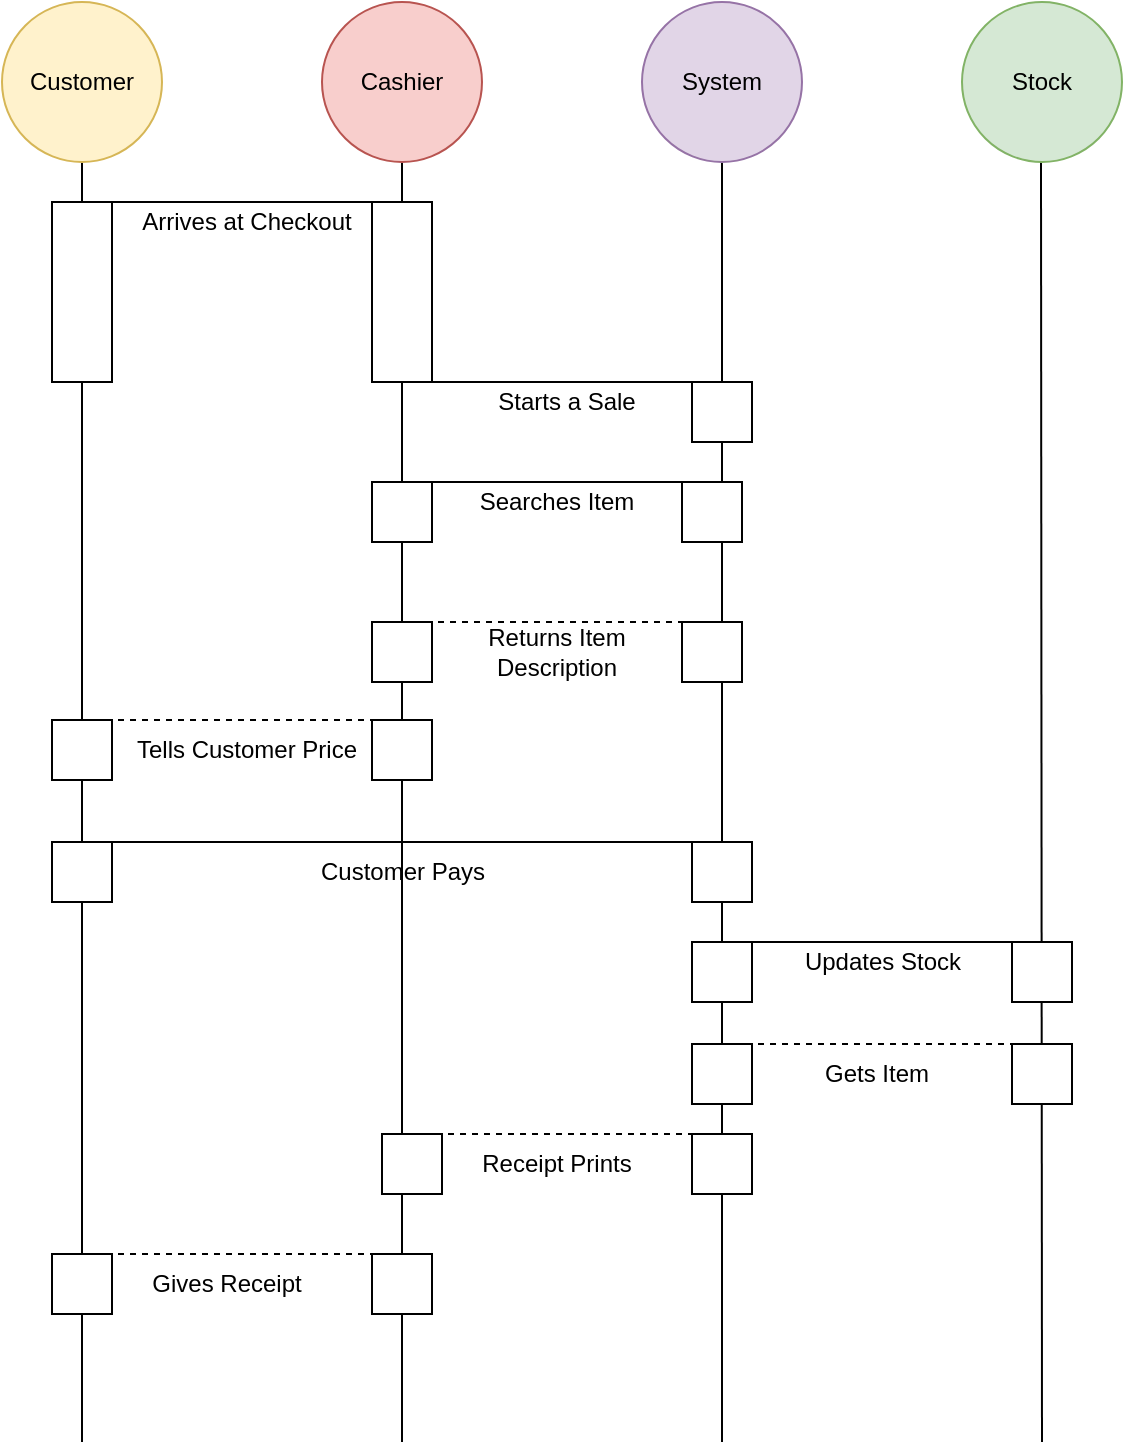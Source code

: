 <mxfile version="12.0.2" type="device" pages="1"><diagram id="sTyCRs8Sp7gGqvMXpAIh" name="Page-1"><mxGraphModel dx="446" dy="753" grid="1" gridSize="10" guides="1" tooltips="1" connect="1" arrows="1" fold="1" page="1" pageScale="1" pageWidth="827" pageHeight="1169" math="0" shadow="0"><root><mxCell id="0"/><mxCell id="1" parent="0"/><mxCell id="asDJdbcbNrK2m5gR84_x-78" value="" style="endArrow=none;html=1;entryX=0.5;entryY=1;entryDx=0;entryDy=0;" parent="1" edge="1"><mxGeometry width="50" height="50" relative="1" as="geometry"><mxPoint x="640" y="760" as="sourcePoint"/><mxPoint x="639.5" y="119" as="targetPoint"/></mxGeometry></mxCell><mxCell id="asDJdbcbNrK2m5gR84_x-76" value="" style="endArrow=none;html=1;entryX=0.5;entryY=1;entryDx=0;entryDy=0;" parent="1" edge="1"><mxGeometry width="50" height="50" relative="1" as="geometry"><mxPoint x="480" y="760" as="sourcePoint"/><mxPoint x="480" y="120" as="targetPoint"/></mxGeometry></mxCell><mxCell id="asDJdbcbNrK2m5gR84_x-75" value="" style="endArrow=none;html=1;entryX=0.5;entryY=1;entryDx=0;entryDy=0;" parent="1" edge="1"><mxGeometry width="50" height="50" relative="1" as="geometry"><mxPoint x="320" y="760" as="sourcePoint"/><mxPoint x="320" y="119" as="targetPoint"/></mxGeometry></mxCell><mxCell id="asDJdbcbNrK2m5gR84_x-74" value="" style="endArrow=none;html=1;entryX=0.5;entryY=1;entryDx=0;entryDy=0;" parent="1" target="asDJdbcbNrK2m5gR84_x-34" edge="1"><mxGeometry width="50" height="50" relative="1" as="geometry"><mxPoint x="160" y="760" as="sourcePoint"/><mxPoint x="200" y="620" as="targetPoint"/></mxGeometry></mxCell><mxCell id="asDJdbcbNrK2m5gR84_x-34" value="Customer" style="ellipse;whiteSpace=wrap;html=1;aspect=fixed;fillColor=#fff2cc;strokeColor=#d6b656;" parent="1" vertex="1"><mxGeometry x="120" y="40" width="80" height="80" as="geometry"/></mxCell><mxCell id="asDJdbcbNrK2m5gR84_x-36" value="Cashier" style="ellipse;whiteSpace=wrap;html=1;aspect=fixed;fillColor=#f8cecc;strokeColor=#b85450;" parent="1" vertex="1"><mxGeometry x="280" y="40" width="80" height="80" as="geometry"/></mxCell><mxCell id="asDJdbcbNrK2m5gR84_x-37" value="System" style="ellipse;whiteSpace=wrap;html=1;aspect=fixed;fillColor=#e1d5e7;strokeColor=#9673a6;" parent="1" vertex="1"><mxGeometry x="440" y="40" width="80" height="80" as="geometry"/></mxCell><mxCell id="asDJdbcbNrK2m5gR84_x-38" value="" style="rounded=0;whiteSpace=wrap;html=1;" parent="1" vertex="1"><mxGeometry x="145" y="140" width="30" height="90" as="geometry"/></mxCell><mxCell id="asDJdbcbNrK2m5gR84_x-40" value="" style="rounded=0;whiteSpace=wrap;html=1;" parent="1" vertex="1"><mxGeometry x="305" y="140" width="30" height="90" as="geometry"/></mxCell><mxCell id="asDJdbcbNrK2m5gR84_x-41" value="" style="endArrow=none;html=1;entryX=0.5;entryY=0;entryDx=0;entryDy=0;" parent="1" target="asDJdbcbNrK2m5gR84_x-40" edge="1"><mxGeometry width="50" height="50" relative="1" as="geometry"><mxPoint x="175" y="140" as="sourcePoint"/><mxPoint x="225" y="90" as="targetPoint"/></mxGeometry></mxCell><mxCell id="asDJdbcbNrK2m5gR84_x-42" value="Arrives at Checkout" style="text;html=1;strokeColor=none;fillColor=none;align=center;verticalAlign=middle;whiteSpace=wrap;rounded=0;" parent="1" vertex="1"><mxGeometry x="180" y="140" width="125" height="20" as="geometry"/></mxCell><mxCell id="asDJdbcbNrK2m5gR84_x-43" value="" style="rounded=0;whiteSpace=wrap;html=1;" parent="1" vertex="1"><mxGeometry x="465" y="230" width="30" height="30" as="geometry"/></mxCell><mxCell id="asDJdbcbNrK2m5gR84_x-44" value="" style="endArrow=none;html=1;entryX=0.5;entryY=0;entryDx=0;entryDy=0;" parent="1" target="asDJdbcbNrK2m5gR84_x-43" edge="1"><mxGeometry width="50" height="50" relative="1" as="geometry"><mxPoint x="335" y="230" as="sourcePoint"/><mxPoint x="385" y="180" as="targetPoint"/></mxGeometry></mxCell><mxCell id="asDJdbcbNrK2m5gR84_x-45" value="Starts a Sale" style="text;html=1;strokeColor=none;fillColor=none;align=center;verticalAlign=middle;whiteSpace=wrap;rounded=0;" parent="1" vertex="1"><mxGeometry x="340" y="230" width="125" height="20" as="geometry"/></mxCell><mxCell id="asDJdbcbNrK2m5gR84_x-46" value="" style="rounded=0;whiteSpace=wrap;html=1;" parent="1" vertex="1"><mxGeometry x="305" y="280" width="30" height="30" as="geometry"/></mxCell><mxCell id="asDJdbcbNrK2m5gR84_x-47" value="" style="rounded=0;whiteSpace=wrap;html=1;" parent="1" vertex="1"><mxGeometry x="460" y="280" width="30" height="30" as="geometry"/></mxCell><mxCell id="asDJdbcbNrK2m5gR84_x-48" value="Searches Item" style="text;html=1;strokeColor=none;fillColor=none;align=center;verticalAlign=middle;whiteSpace=wrap;rounded=0;" parent="1" vertex="1"><mxGeometry x="335" y="280" width="125" height="20" as="geometry"/></mxCell><mxCell id="asDJdbcbNrK2m5gR84_x-49" value="" style="endArrow=none;html=1;entryX=0.5;entryY=0;entryDx=0;entryDy=0;exitX=0.5;exitY=0;exitDx=0;exitDy=0;" parent="1" source="asDJdbcbNrK2m5gR84_x-46" target="asDJdbcbNrK2m5gR84_x-47" edge="1"><mxGeometry width="50" height="50" relative="1" as="geometry"><mxPoint x="335" y="285" as="sourcePoint"/><mxPoint x="480" y="285" as="targetPoint"/></mxGeometry></mxCell><mxCell id="asDJdbcbNrK2m5gR84_x-51" value="" style="rounded=0;whiteSpace=wrap;html=1;" parent="1" vertex="1"><mxGeometry x="305" y="350" width="30" height="30" as="geometry"/></mxCell><mxCell id="asDJdbcbNrK2m5gR84_x-52" value="" style="rounded=0;whiteSpace=wrap;html=1;" parent="1" vertex="1"><mxGeometry x="460" y="350" width="30" height="30" as="geometry"/></mxCell><mxCell id="asDJdbcbNrK2m5gR84_x-53" value="Returns Item Description" style="text;html=1;strokeColor=none;fillColor=none;align=center;verticalAlign=middle;whiteSpace=wrap;rounded=0;" parent="1" vertex="1"><mxGeometry x="335" y="355" width="125" height="20" as="geometry"/></mxCell><mxCell id="asDJdbcbNrK2m5gR84_x-55" value="" style="rounded=0;whiteSpace=wrap;html=1;" parent="1" vertex="1"><mxGeometry x="305" y="399" width="30" height="30" as="geometry"/></mxCell><mxCell id="asDJdbcbNrK2m5gR84_x-56" value="" style="rounded=0;whiteSpace=wrap;html=1;" parent="1" vertex="1"><mxGeometry x="145" y="399" width="30" height="30" as="geometry"/></mxCell><mxCell id="asDJdbcbNrK2m5gR84_x-58" value="" style="endArrow=none;dashed=1;html=1;entryX=0.5;entryY=0;entryDx=0;entryDy=0;exitX=0.5;exitY=0;exitDx=0;exitDy=0;" parent="1" source="asDJdbcbNrK2m5gR84_x-56" target="asDJdbcbNrK2m5gR84_x-55" edge="1"><mxGeometry width="50" height="50" relative="1" as="geometry"><mxPoint x="230" y="444" as="sourcePoint"/><mxPoint x="280" y="394" as="targetPoint"/></mxGeometry></mxCell><mxCell id="asDJdbcbNrK2m5gR84_x-59" value="&lt;div&gt;Tells Customer Price&lt;/div&gt;" style="text;html=1;strokeColor=none;fillColor=none;align=center;verticalAlign=middle;whiteSpace=wrap;rounded=0;" parent="1" vertex="1"><mxGeometry x="180" y="404" width="125" height="20" as="geometry"/></mxCell><mxCell id="asDJdbcbNrK2m5gR84_x-60" value="" style="endArrow=none;dashed=1;html=1;entryX=0.5;entryY=0;entryDx=0;entryDy=0;" parent="1" edge="1"><mxGeometry width="50" height="50" relative="1" as="geometry"><mxPoint x="320" y="350" as="sourcePoint"/><mxPoint x="475" y="350.0" as="targetPoint"/></mxGeometry></mxCell><mxCell id="asDJdbcbNrK2m5gR84_x-61" value="" style="rounded=0;whiteSpace=wrap;html=1;" parent="1" vertex="1"><mxGeometry x="145" y="460" width="30" height="30" as="geometry"/></mxCell><mxCell id="asDJdbcbNrK2m5gR84_x-62" value="" style="rounded=0;whiteSpace=wrap;html=1;" parent="1" vertex="1"><mxGeometry x="465" y="460" width="30" height="30" as="geometry"/></mxCell><mxCell id="asDJdbcbNrK2m5gR84_x-63" value="" style="endArrow=none;html=1;exitX=0.5;exitY=0;exitDx=0;exitDy=0;entryX=0.5;entryY=0;entryDx=0;entryDy=0;" parent="1" source="asDJdbcbNrK2m5gR84_x-61" target="asDJdbcbNrK2m5gR84_x-62" edge="1"><mxGeometry width="50" height="50" relative="1" as="geometry"><mxPoint x="120" y="560" as="sourcePoint"/><mxPoint x="170" y="510" as="targetPoint"/></mxGeometry></mxCell><mxCell id="asDJdbcbNrK2m5gR84_x-64" value="&lt;div&gt;Customer Pays&lt;br&gt;&lt;/div&gt;" style="text;html=1;strokeColor=none;fillColor=none;align=center;verticalAlign=middle;whiteSpace=wrap;rounded=0;" parent="1" vertex="1"><mxGeometry x="257.5" y="465" width="125" height="20" as="geometry"/></mxCell><mxCell id="asDJdbcbNrK2m5gR84_x-65" value="" style="rounded=0;whiteSpace=wrap;html=1;" parent="1" vertex="1"><mxGeometry x="465" y="606" width="30" height="30" as="geometry"/></mxCell><mxCell id="asDJdbcbNrK2m5gR84_x-66" value="" style="rounded=0;whiteSpace=wrap;html=1;" parent="1" vertex="1"><mxGeometry x="310" y="606" width="30" height="30" as="geometry"/></mxCell><mxCell id="asDJdbcbNrK2m5gR84_x-68" value="" style="endArrow=none;dashed=1;html=1;entryX=0.5;entryY=0;entryDx=0;entryDy=0;exitX=0.5;exitY=0;exitDx=0;exitDy=0;" parent="1" source="asDJdbcbNrK2m5gR84_x-66" target="asDJdbcbNrK2m5gR84_x-65" edge="1"><mxGeometry width="50" height="50" relative="1" as="geometry"><mxPoint x="377.5" y="656" as="sourcePoint"/><mxPoint x="427.5" y="606" as="targetPoint"/></mxGeometry></mxCell><mxCell id="asDJdbcbNrK2m5gR84_x-69" value="&lt;div&gt;Receipt Prints&lt;br&gt;&lt;/div&gt;" style="text;html=1;strokeColor=none;fillColor=none;align=center;verticalAlign=middle;whiteSpace=wrap;rounded=0;" parent="1" vertex="1"><mxGeometry x="335" y="611" width="125" height="20" as="geometry"/></mxCell><mxCell id="asDJdbcbNrK2m5gR84_x-70" value="" style="rounded=0;whiteSpace=wrap;html=1;" parent="1" vertex="1"><mxGeometry x="305" y="666" width="30" height="30" as="geometry"/></mxCell><mxCell id="asDJdbcbNrK2m5gR84_x-71" value="" style="rounded=0;whiteSpace=wrap;html=1;" parent="1" vertex="1"><mxGeometry x="145" y="666" width="30" height="30" as="geometry"/></mxCell><mxCell id="asDJdbcbNrK2m5gR84_x-72" value="" style="endArrow=none;dashed=1;html=1;entryX=0.5;entryY=0;entryDx=0;entryDy=0;exitX=0.5;exitY=0;exitDx=0;exitDy=0;" parent="1" source="asDJdbcbNrK2m5gR84_x-71" target="asDJdbcbNrK2m5gR84_x-70" edge="1"><mxGeometry width="50" height="50" relative="1" as="geometry"><mxPoint x="212.5" y="716" as="sourcePoint"/><mxPoint x="262.5" y="666" as="targetPoint"/></mxGeometry></mxCell><mxCell id="asDJdbcbNrK2m5gR84_x-73" value="Gives Receipt" style="text;html=1;strokeColor=none;fillColor=none;align=center;verticalAlign=middle;whiteSpace=wrap;rounded=0;" parent="1" vertex="1"><mxGeometry x="170" y="671" width="125" height="20" as="geometry"/></mxCell><mxCell id="asDJdbcbNrK2m5gR84_x-77" value="Stock" style="ellipse;whiteSpace=wrap;html=1;aspect=fixed;fillColor=#d5e8d4;strokeColor=#82b366;" parent="1" vertex="1"><mxGeometry x="600" y="40" width="80" height="80" as="geometry"/></mxCell><mxCell id="asDJdbcbNrK2m5gR84_x-79" value="" style="rounded=0;whiteSpace=wrap;html=1;" parent="1" vertex="1"><mxGeometry x="625" y="561" width="30" height="30" as="geometry"/></mxCell><mxCell id="asDJdbcbNrK2m5gR84_x-80" value="" style="rounded=0;whiteSpace=wrap;html=1;" parent="1" vertex="1"><mxGeometry x="465" y="561" width="30" height="30" as="geometry"/></mxCell><mxCell id="asDJdbcbNrK2m5gR84_x-81" value="" style="endArrow=none;dashed=1;html=1;entryX=0.5;entryY=0;entryDx=0;entryDy=0;exitX=0.5;exitY=0;exitDx=0;exitDy=0;" parent="1" source="asDJdbcbNrK2m5gR84_x-80" target="asDJdbcbNrK2m5gR84_x-79" edge="1"><mxGeometry width="50" height="50" relative="1" as="geometry"><mxPoint x="532.5" y="611" as="sourcePoint"/><mxPoint x="582.5" y="561" as="targetPoint"/></mxGeometry></mxCell><mxCell id="asDJdbcbNrK2m5gR84_x-82" value="Gets Item" style="text;html=1;strokeColor=none;fillColor=none;align=center;verticalAlign=middle;whiteSpace=wrap;rounded=0;" parent="1" vertex="1"><mxGeometry x="495" y="566" width="125" height="20" as="geometry"/></mxCell><mxCell id="asDJdbcbNrK2m5gR84_x-83" value="" style="rounded=0;whiteSpace=wrap;html=1;" parent="1" vertex="1"><mxGeometry x="625" y="510" width="30" height="30" as="geometry"/></mxCell><mxCell id="asDJdbcbNrK2m5gR84_x-84" value="" style="rounded=0;whiteSpace=wrap;html=1;" parent="1" vertex="1"><mxGeometry x="465" y="510" width="30" height="30" as="geometry"/></mxCell><mxCell id="asDJdbcbNrK2m5gR84_x-85" value="" style="endArrow=none;html=1;exitX=0.5;exitY=0;exitDx=0;exitDy=0;entryX=0.5;entryY=0;entryDx=0;entryDy=0;" parent="1" source="asDJdbcbNrK2m5gR84_x-86" target="asDJdbcbNrK2m5gR84_x-83" edge="1"><mxGeometry width="50" height="50" relative="1" as="geometry"><mxPoint x="530" y="530" as="sourcePoint"/><mxPoint x="580" y="480" as="targetPoint"/></mxGeometry></mxCell><mxCell id="asDJdbcbNrK2m5gR84_x-86" value="Updates Stock" style="text;html=1;strokeColor=none;fillColor=none;align=center;verticalAlign=middle;whiteSpace=wrap;rounded=0;" parent="1" vertex="1"><mxGeometry x="497.5" y="510" width="125" height="20" as="geometry"/></mxCell><mxCell id="asDJdbcbNrK2m5gR84_x-87" value="" style="endArrow=none;html=1;exitX=0.5;exitY=0;exitDx=0;exitDy=0;entryX=0.5;entryY=0;entryDx=0;entryDy=0;" parent="1" source="asDJdbcbNrK2m5gR84_x-84" target="asDJdbcbNrK2m5gR84_x-86" edge="1"><mxGeometry width="50" height="50" relative="1" as="geometry"><mxPoint x="480" y="510" as="sourcePoint"/><mxPoint x="640.0" y="510" as="targetPoint"/></mxGeometry></mxCell></root></mxGraphModel></diagram></mxfile>